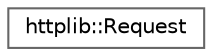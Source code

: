 digraph "Graphical Class Hierarchy"
{
 // LATEX_PDF_SIZE
  bgcolor="transparent";
  edge [fontname=Helvetica,fontsize=10,labelfontname=Helvetica,labelfontsize=10];
  node [fontname=Helvetica,fontsize=10,shape=box,height=0.2,width=0.4];
  rankdir="LR";
  Node0 [id="Node000000",label="httplib::Request",height=0.2,width=0.4,color="grey40", fillcolor="white", style="filled",URL="$structhttplib_1_1Request.html",tooltip=" "];
}
